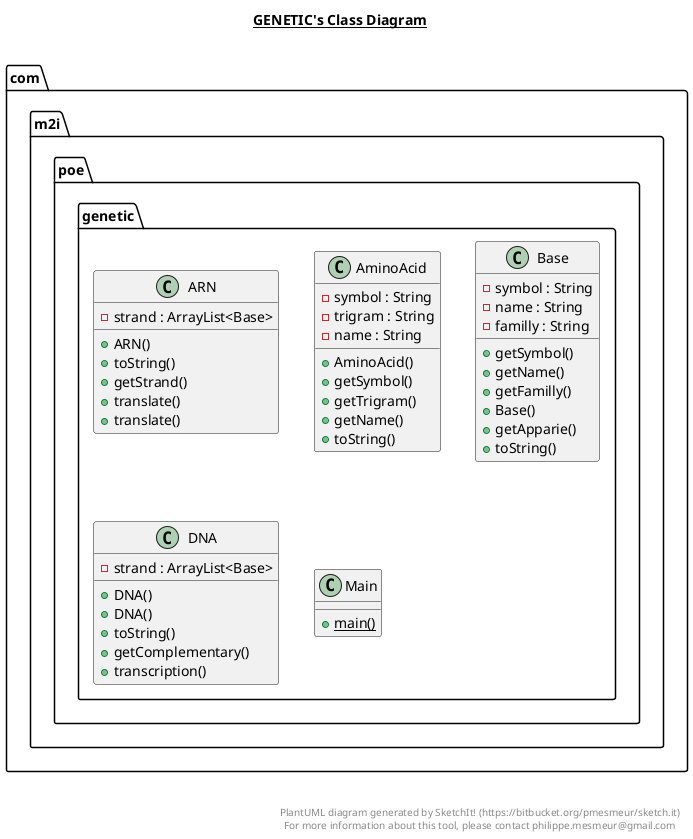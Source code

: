 @startuml

title __GENETIC's Class Diagram__\n

  package com.m2i.poe {
    package com.m2i.poe.genetic {
      class ARN {
          - strand : ArrayList<Base>
          + ARN()
          + toString()
          + getStrand()
          + translate()
          + translate()
      }
    }
  }
  

  package com.m2i.poe {
    package com.m2i.poe.genetic {
      class AminoAcid {
          - symbol : String
          - trigram : String
          - name : String
          + AminoAcid()
          + getSymbol()
          + getTrigram()
          + getName()
          + toString()
      }
    }
  }
  

  package com.m2i.poe {
    package com.m2i.poe.genetic {
      class Base {
          - symbol : String
          - name : String
          - familly : String
          + getSymbol()
          + getName()
          + getFamilly()
          + Base()
          + getApparie()
          + toString()
      }
    }
  }
  

  package com.m2i.poe {
    package com.m2i.poe.genetic {
      class DNA {
          - strand : ArrayList<Base>
          + DNA()
          + DNA()
          + toString()
          + getComplementary()
          + transcription()
      }
    }
  }
  

  package com.m2i.poe {
    package com.m2i.poe.genetic {
      class Main {
          {static} + main()
      }
    }
  }
  



right footer


PlantUML diagram generated by SketchIt! (https://bitbucket.org/pmesmeur/sketch.it)
For more information about this tool, please contact philippe.mesmeur@gmail.com
endfooter

@enduml
